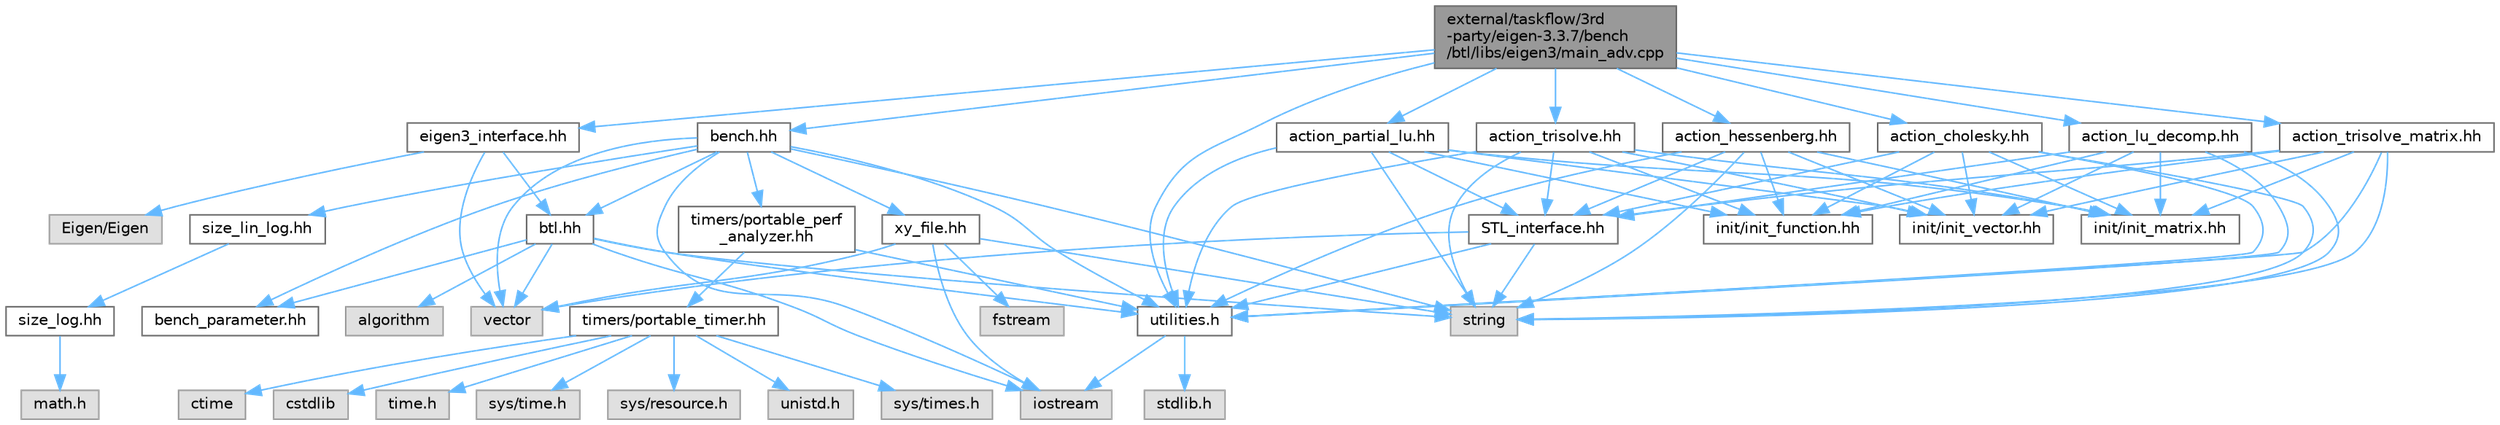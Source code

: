 digraph "external/taskflow/3rd-party/eigen-3.3.7/bench/btl/libs/eigen3/main_adv.cpp"
{
 // LATEX_PDF_SIZE
  bgcolor="transparent";
  edge [fontname=Helvetica,fontsize=10,labelfontname=Helvetica,labelfontsize=10];
  node [fontname=Helvetica,fontsize=10,shape=box,height=0.2,width=0.4];
  Node1 [id="Node000001",label="external/taskflow/3rd\l-party/eigen-3.3.7/bench\l/btl/libs/eigen3/main_adv.cpp",height=0.2,width=0.4,color="gray40", fillcolor="grey60", style="filled", fontcolor="black",tooltip=" "];
  Node1 -> Node2 [id="edge84_Node000001_Node000002",color="steelblue1",style="solid",tooltip=" "];
  Node2 [id="Node000002",label="utilities.h",height=0.2,width=0.4,color="grey40", fillcolor="white", style="filled",URL="$utilities_8h.html",tooltip=" "];
  Node2 -> Node3 [id="edge85_Node000002_Node000003",color="steelblue1",style="solid",tooltip=" "];
  Node3 [id="Node000003",label="stdlib.h",height=0.2,width=0.4,color="grey60", fillcolor="#E0E0E0", style="filled",tooltip=" "];
  Node2 -> Node4 [id="edge86_Node000002_Node000004",color="steelblue1",style="solid",tooltip=" "];
  Node4 [id="Node000004",label="iostream",height=0.2,width=0.4,color="grey60", fillcolor="#E0E0E0", style="filled",tooltip=" "];
  Node1 -> Node5 [id="edge87_Node000001_Node000005",color="steelblue1",style="solid",tooltip=" "];
  Node5 [id="Node000005",label="eigen3_interface.hh",height=0.2,width=0.4,color="grey40", fillcolor="white", style="filled",URL="$eigen3__interface_8hh.html",tooltip=" "];
  Node5 -> Node6 [id="edge88_Node000005_Node000006",color="steelblue1",style="solid",tooltip=" "];
  Node6 [id="Node000006",label="Eigen/Eigen",height=0.2,width=0.4,color="grey60", fillcolor="#E0E0E0", style="filled",tooltip=" "];
  Node5 -> Node7 [id="edge89_Node000005_Node000007",color="steelblue1",style="solid",tooltip=" "];
  Node7 [id="Node000007",label="vector",height=0.2,width=0.4,color="grey60", fillcolor="#E0E0E0", style="filled",tooltip=" "];
  Node5 -> Node8 [id="edge90_Node000005_Node000008",color="steelblue1",style="solid",tooltip=" "];
  Node8 [id="Node000008",label="btl.hh",height=0.2,width=0.4,color="grey40", fillcolor="white", style="filled",URL="$btl_8hh.html",tooltip=" "];
  Node8 -> Node9 [id="edge91_Node000008_Node000009",color="steelblue1",style="solid",tooltip=" "];
  Node9 [id="Node000009",label="bench_parameter.hh",height=0.2,width=0.4,color="grey40", fillcolor="white", style="filled",URL="$bench__parameter_8hh.html",tooltip=" "];
  Node8 -> Node4 [id="edge92_Node000008_Node000004",color="steelblue1",style="solid",tooltip=" "];
  Node8 -> Node10 [id="edge93_Node000008_Node000010",color="steelblue1",style="solid",tooltip=" "];
  Node10 [id="Node000010",label="algorithm",height=0.2,width=0.4,color="grey60", fillcolor="#E0E0E0", style="filled",tooltip=" "];
  Node8 -> Node7 [id="edge94_Node000008_Node000007",color="steelblue1",style="solid",tooltip=" "];
  Node8 -> Node11 [id="edge95_Node000008_Node000011",color="steelblue1",style="solid",tooltip=" "];
  Node11 [id="Node000011",label="string",height=0.2,width=0.4,color="grey60", fillcolor="#E0E0E0", style="filled",tooltip=" "];
  Node8 -> Node2 [id="edge96_Node000008_Node000002",color="steelblue1",style="solid",tooltip=" "];
  Node1 -> Node12 [id="edge97_Node000001_Node000012",color="steelblue1",style="solid",tooltip=" "];
  Node12 [id="Node000012",label="bench.hh",height=0.2,width=0.4,color="grey40", fillcolor="white", style="filled",URL="$bench_8hh.html",tooltip=" "];
  Node12 -> Node8 [id="edge98_Node000012_Node000008",color="steelblue1",style="solid",tooltip=" "];
  Node12 -> Node9 [id="edge99_Node000012_Node000009",color="steelblue1",style="solid",tooltip=" "];
  Node12 -> Node4 [id="edge100_Node000012_Node000004",color="steelblue1",style="solid",tooltip=" "];
  Node12 -> Node2 [id="edge101_Node000012_Node000002",color="steelblue1",style="solid",tooltip=" "];
  Node12 -> Node13 [id="edge102_Node000012_Node000013",color="steelblue1",style="solid",tooltip=" "];
  Node13 [id="Node000013",label="size_lin_log.hh",height=0.2,width=0.4,color="grey40", fillcolor="white", style="filled",URL="$size__lin__log_8hh.html",tooltip=" "];
  Node13 -> Node14 [id="edge103_Node000013_Node000014",color="steelblue1",style="solid",tooltip=" "];
  Node14 [id="Node000014",label="size_log.hh",height=0.2,width=0.4,color="grey40", fillcolor="white", style="filled",URL="$size__log_8hh.html",tooltip=" "];
  Node14 -> Node15 [id="edge104_Node000014_Node000015",color="steelblue1",style="solid",tooltip=" "];
  Node15 [id="Node000015",label="math.h",height=0.2,width=0.4,color="grey60", fillcolor="#E0E0E0", style="filled",tooltip=" "];
  Node12 -> Node16 [id="edge105_Node000012_Node000016",color="steelblue1",style="solid",tooltip=" "];
  Node16 [id="Node000016",label="xy_file.hh",height=0.2,width=0.4,color="grey40", fillcolor="white", style="filled",URL="$xy__file_8hh.html",tooltip=" "];
  Node16 -> Node17 [id="edge106_Node000016_Node000017",color="steelblue1",style="solid",tooltip=" "];
  Node17 [id="Node000017",label="fstream",height=0.2,width=0.4,color="grey60", fillcolor="#E0E0E0", style="filled",tooltip=" "];
  Node16 -> Node4 [id="edge107_Node000016_Node000004",color="steelblue1",style="solid",tooltip=" "];
  Node16 -> Node11 [id="edge108_Node000016_Node000011",color="steelblue1",style="solid",tooltip=" "];
  Node16 -> Node7 [id="edge109_Node000016_Node000007",color="steelblue1",style="solid",tooltip=" "];
  Node12 -> Node7 [id="edge110_Node000012_Node000007",color="steelblue1",style="solid",tooltip=" "];
  Node12 -> Node11 [id="edge111_Node000012_Node000011",color="steelblue1",style="solid",tooltip=" "];
  Node12 -> Node18 [id="edge112_Node000012_Node000018",color="steelblue1",style="solid",tooltip=" "];
  Node18 [id="Node000018",label="timers/portable_perf\l_analyzer.hh",height=0.2,width=0.4,color="grey40", fillcolor="white", style="filled",URL="$portable__perf__analyzer_8hh.html",tooltip=" "];
  Node18 -> Node2 [id="edge113_Node000018_Node000002",color="steelblue1",style="solid",tooltip=" "];
  Node18 -> Node19 [id="edge114_Node000018_Node000019",color="steelblue1",style="solid",tooltip=" "];
  Node19 [id="Node000019",label="timers/portable_timer.hh",height=0.2,width=0.4,color="grey40", fillcolor="white", style="filled",URL="$portable__timer_8hh.html",tooltip=" "];
  Node19 -> Node20 [id="edge115_Node000019_Node000020",color="steelblue1",style="solid",tooltip=" "];
  Node20 [id="Node000020",label="ctime",height=0.2,width=0.4,color="grey60", fillcolor="#E0E0E0", style="filled",tooltip=" "];
  Node19 -> Node21 [id="edge116_Node000019_Node000021",color="steelblue1",style="solid",tooltip=" "];
  Node21 [id="Node000021",label="cstdlib",height=0.2,width=0.4,color="grey60", fillcolor="#E0E0E0", style="filled",tooltip=" "];
  Node19 -> Node22 [id="edge117_Node000019_Node000022",color="steelblue1",style="solid",tooltip=" "];
  Node22 [id="Node000022",label="time.h",height=0.2,width=0.4,color="grey60", fillcolor="#E0E0E0", style="filled",tooltip=" "];
  Node19 -> Node23 [id="edge118_Node000019_Node000023",color="steelblue1",style="solid",tooltip=" "];
  Node23 [id="Node000023",label="sys/time.h",height=0.2,width=0.4,color="grey60", fillcolor="#E0E0E0", style="filled",tooltip=" "];
  Node19 -> Node24 [id="edge119_Node000019_Node000024",color="steelblue1",style="solid",tooltip=" "];
  Node24 [id="Node000024",label="sys/resource.h",height=0.2,width=0.4,color="grey60", fillcolor="#E0E0E0", style="filled",tooltip=" "];
  Node19 -> Node25 [id="edge120_Node000019_Node000025",color="steelblue1",style="solid",tooltip=" "];
  Node25 [id="Node000025",label="unistd.h",height=0.2,width=0.4,color="grey60", fillcolor="#E0E0E0", style="filled",tooltip=" "];
  Node19 -> Node26 [id="edge121_Node000019_Node000026",color="steelblue1",style="solid",tooltip=" "];
  Node26 [id="Node000026",label="sys/times.h",height=0.2,width=0.4,color="grey60", fillcolor="#E0E0E0", style="filled",tooltip=" "];
  Node1 -> Node27 [id="edge122_Node000001_Node000027",color="steelblue1",style="solid",tooltip=" "];
  Node27 [id="Node000027",label="action_trisolve.hh",height=0.2,width=0.4,color="grey40", fillcolor="white", style="filled",URL="$action__trisolve_8hh.html",tooltip=" "];
  Node27 -> Node2 [id="edge123_Node000027_Node000002",color="steelblue1",style="solid",tooltip=" "];
  Node27 -> Node28 [id="edge124_Node000027_Node000028",color="steelblue1",style="solid",tooltip=" "];
  Node28 [id="Node000028",label="STL_interface.hh",height=0.2,width=0.4,color="grey40", fillcolor="white", style="filled",URL="$_s_t_l__interface_8hh.html",tooltip=" "];
  Node28 -> Node11 [id="edge125_Node000028_Node000011",color="steelblue1",style="solid",tooltip=" "];
  Node28 -> Node7 [id="edge126_Node000028_Node000007",color="steelblue1",style="solid",tooltip=" "];
  Node28 -> Node2 [id="edge127_Node000028_Node000002",color="steelblue1",style="solid",tooltip=" "];
  Node27 -> Node11 [id="edge128_Node000027_Node000011",color="steelblue1",style="solid",tooltip=" "];
  Node27 -> Node29 [id="edge129_Node000027_Node000029",color="steelblue1",style="solid",tooltip=" "];
  Node29 [id="Node000029",label="init/init_function.hh",height=0.2,width=0.4,color="grey40", fillcolor="white", style="filled",URL="$init__function_8hh.html",tooltip=" "];
  Node27 -> Node30 [id="edge130_Node000027_Node000030",color="steelblue1",style="solid",tooltip=" "];
  Node30 [id="Node000030",label="init/init_vector.hh",height=0.2,width=0.4,color="grey40", fillcolor="white", style="filled",URL="$init__vector_8hh.html",tooltip=" "];
  Node27 -> Node31 [id="edge131_Node000027_Node000031",color="steelblue1",style="solid",tooltip=" "];
  Node31 [id="Node000031",label="init/init_matrix.hh",height=0.2,width=0.4,color="grey40", fillcolor="white", style="filled",URL="$init__matrix_8hh.html",tooltip=" "];
  Node1 -> Node32 [id="edge132_Node000001_Node000032",color="steelblue1",style="solid",tooltip=" "];
  Node32 [id="Node000032",label="action_trisolve_matrix.hh",height=0.2,width=0.4,color="grey40", fillcolor="white", style="filled",URL="$action__trisolve__matrix_8hh.html",tooltip=" "];
  Node32 -> Node2 [id="edge133_Node000032_Node000002",color="steelblue1",style="solid",tooltip=" "];
  Node32 -> Node28 [id="edge134_Node000032_Node000028",color="steelblue1",style="solid",tooltip=" "];
  Node32 -> Node11 [id="edge135_Node000032_Node000011",color="steelblue1",style="solid",tooltip=" "];
  Node32 -> Node29 [id="edge136_Node000032_Node000029",color="steelblue1",style="solid",tooltip=" "];
  Node32 -> Node30 [id="edge137_Node000032_Node000030",color="steelblue1",style="solid",tooltip=" "];
  Node32 -> Node31 [id="edge138_Node000032_Node000031",color="steelblue1",style="solid",tooltip=" "];
  Node1 -> Node33 [id="edge139_Node000001_Node000033",color="steelblue1",style="solid",tooltip=" "];
  Node33 [id="Node000033",label="action_cholesky.hh",height=0.2,width=0.4,color="grey40", fillcolor="white", style="filled",URL="$action__cholesky_8hh.html",tooltip=" "];
  Node33 -> Node2 [id="edge140_Node000033_Node000002",color="steelblue1",style="solid",tooltip=" "];
  Node33 -> Node28 [id="edge141_Node000033_Node000028",color="steelblue1",style="solid",tooltip=" "];
  Node33 -> Node11 [id="edge142_Node000033_Node000011",color="steelblue1",style="solid",tooltip=" "];
  Node33 -> Node29 [id="edge143_Node000033_Node000029",color="steelblue1",style="solid",tooltip=" "];
  Node33 -> Node30 [id="edge144_Node000033_Node000030",color="steelblue1",style="solid",tooltip=" "];
  Node33 -> Node31 [id="edge145_Node000033_Node000031",color="steelblue1",style="solid",tooltip=" "];
  Node1 -> Node34 [id="edge146_Node000001_Node000034",color="steelblue1",style="solid",tooltip=" "];
  Node34 [id="Node000034",label="action_hessenberg.hh",height=0.2,width=0.4,color="grey40", fillcolor="white", style="filled",URL="$action__hessenberg_8hh.html",tooltip=" "];
  Node34 -> Node2 [id="edge147_Node000034_Node000002",color="steelblue1",style="solid",tooltip=" "];
  Node34 -> Node28 [id="edge148_Node000034_Node000028",color="steelblue1",style="solid",tooltip=" "];
  Node34 -> Node11 [id="edge149_Node000034_Node000011",color="steelblue1",style="solid",tooltip=" "];
  Node34 -> Node29 [id="edge150_Node000034_Node000029",color="steelblue1",style="solid",tooltip=" "];
  Node34 -> Node30 [id="edge151_Node000034_Node000030",color="steelblue1",style="solid",tooltip=" "];
  Node34 -> Node31 [id="edge152_Node000034_Node000031",color="steelblue1",style="solid",tooltip=" "];
  Node1 -> Node35 [id="edge153_Node000001_Node000035",color="steelblue1",style="solid",tooltip=" "];
  Node35 [id="Node000035",label="action_lu_decomp.hh",height=0.2,width=0.4,color="grey40", fillcolor="white", style="filled",URL="$action__lu__decomp_8hh.html",tooltip=" "];
  Node35 -> Node2 [id="edge154_Node000035_Node000002",color="steelblue1",style="solid",tooltip=" "];
  Node35 -> Node28 [id="edge155_Node000035_Node000028",color="steelblue1",style="solid",tooltip=" "];
  Node35 -> Node11 [id="edge156_Node000035_Node000011",color="steelblue1",style="solid",tooltip=" "];
  Node35 -> Node29 [id="edge157_Node000035_Node000029",color="steelblue1",style="solid",tooltip=" "];
  Node35 -> Node30 [id="edge158_Node000035_Node000030",color="steelblue1",style="solid",tooltip=" "];
  Node35 -> Node31 [id="edge159_Node000035_Node000031",color="steelblue1",style="solid",tooltip=" "];
  Node1 -> Node36 [id="edge160_Node000001_Node000036",color="steelblue1",style="solid",tooltip=" "];
  Node36 [id="Node000036",label="action_partial_lu.hh",height=0.2,width=0.4,color="grey40", fillcolor="white", style="filled",URL="$action__partial__lu_8hh.html",tooltip=" "];
  Node36 -> Node2 [id="edge161_Node000036_Node000002",color="steelblue1",style="solid",tooltip=" "];
  Node36 -> Node28 [id="edge162_Node000036_Node000028",color="steelblue1",style="solid",tooltip=" "];
  Node36 -> Node11 [id="edge163_Node000036_Node000011",color="steelblue1",style="solid",tooltip=" "];
  Node36 -> Node29 [id="edge164_Node000036_Node000029",color="steelblue1",style="solid",tooltip=" "];
  Node36 -> Node30 [id="edge165_Node000036_Node000030",color="steelblue1",style="solid",tooltip=" "];
  Node36 -> Node31 [id="edge166_Node000036_Node000031",color="steelblue1",style="solid",tooltip=" "];
}
